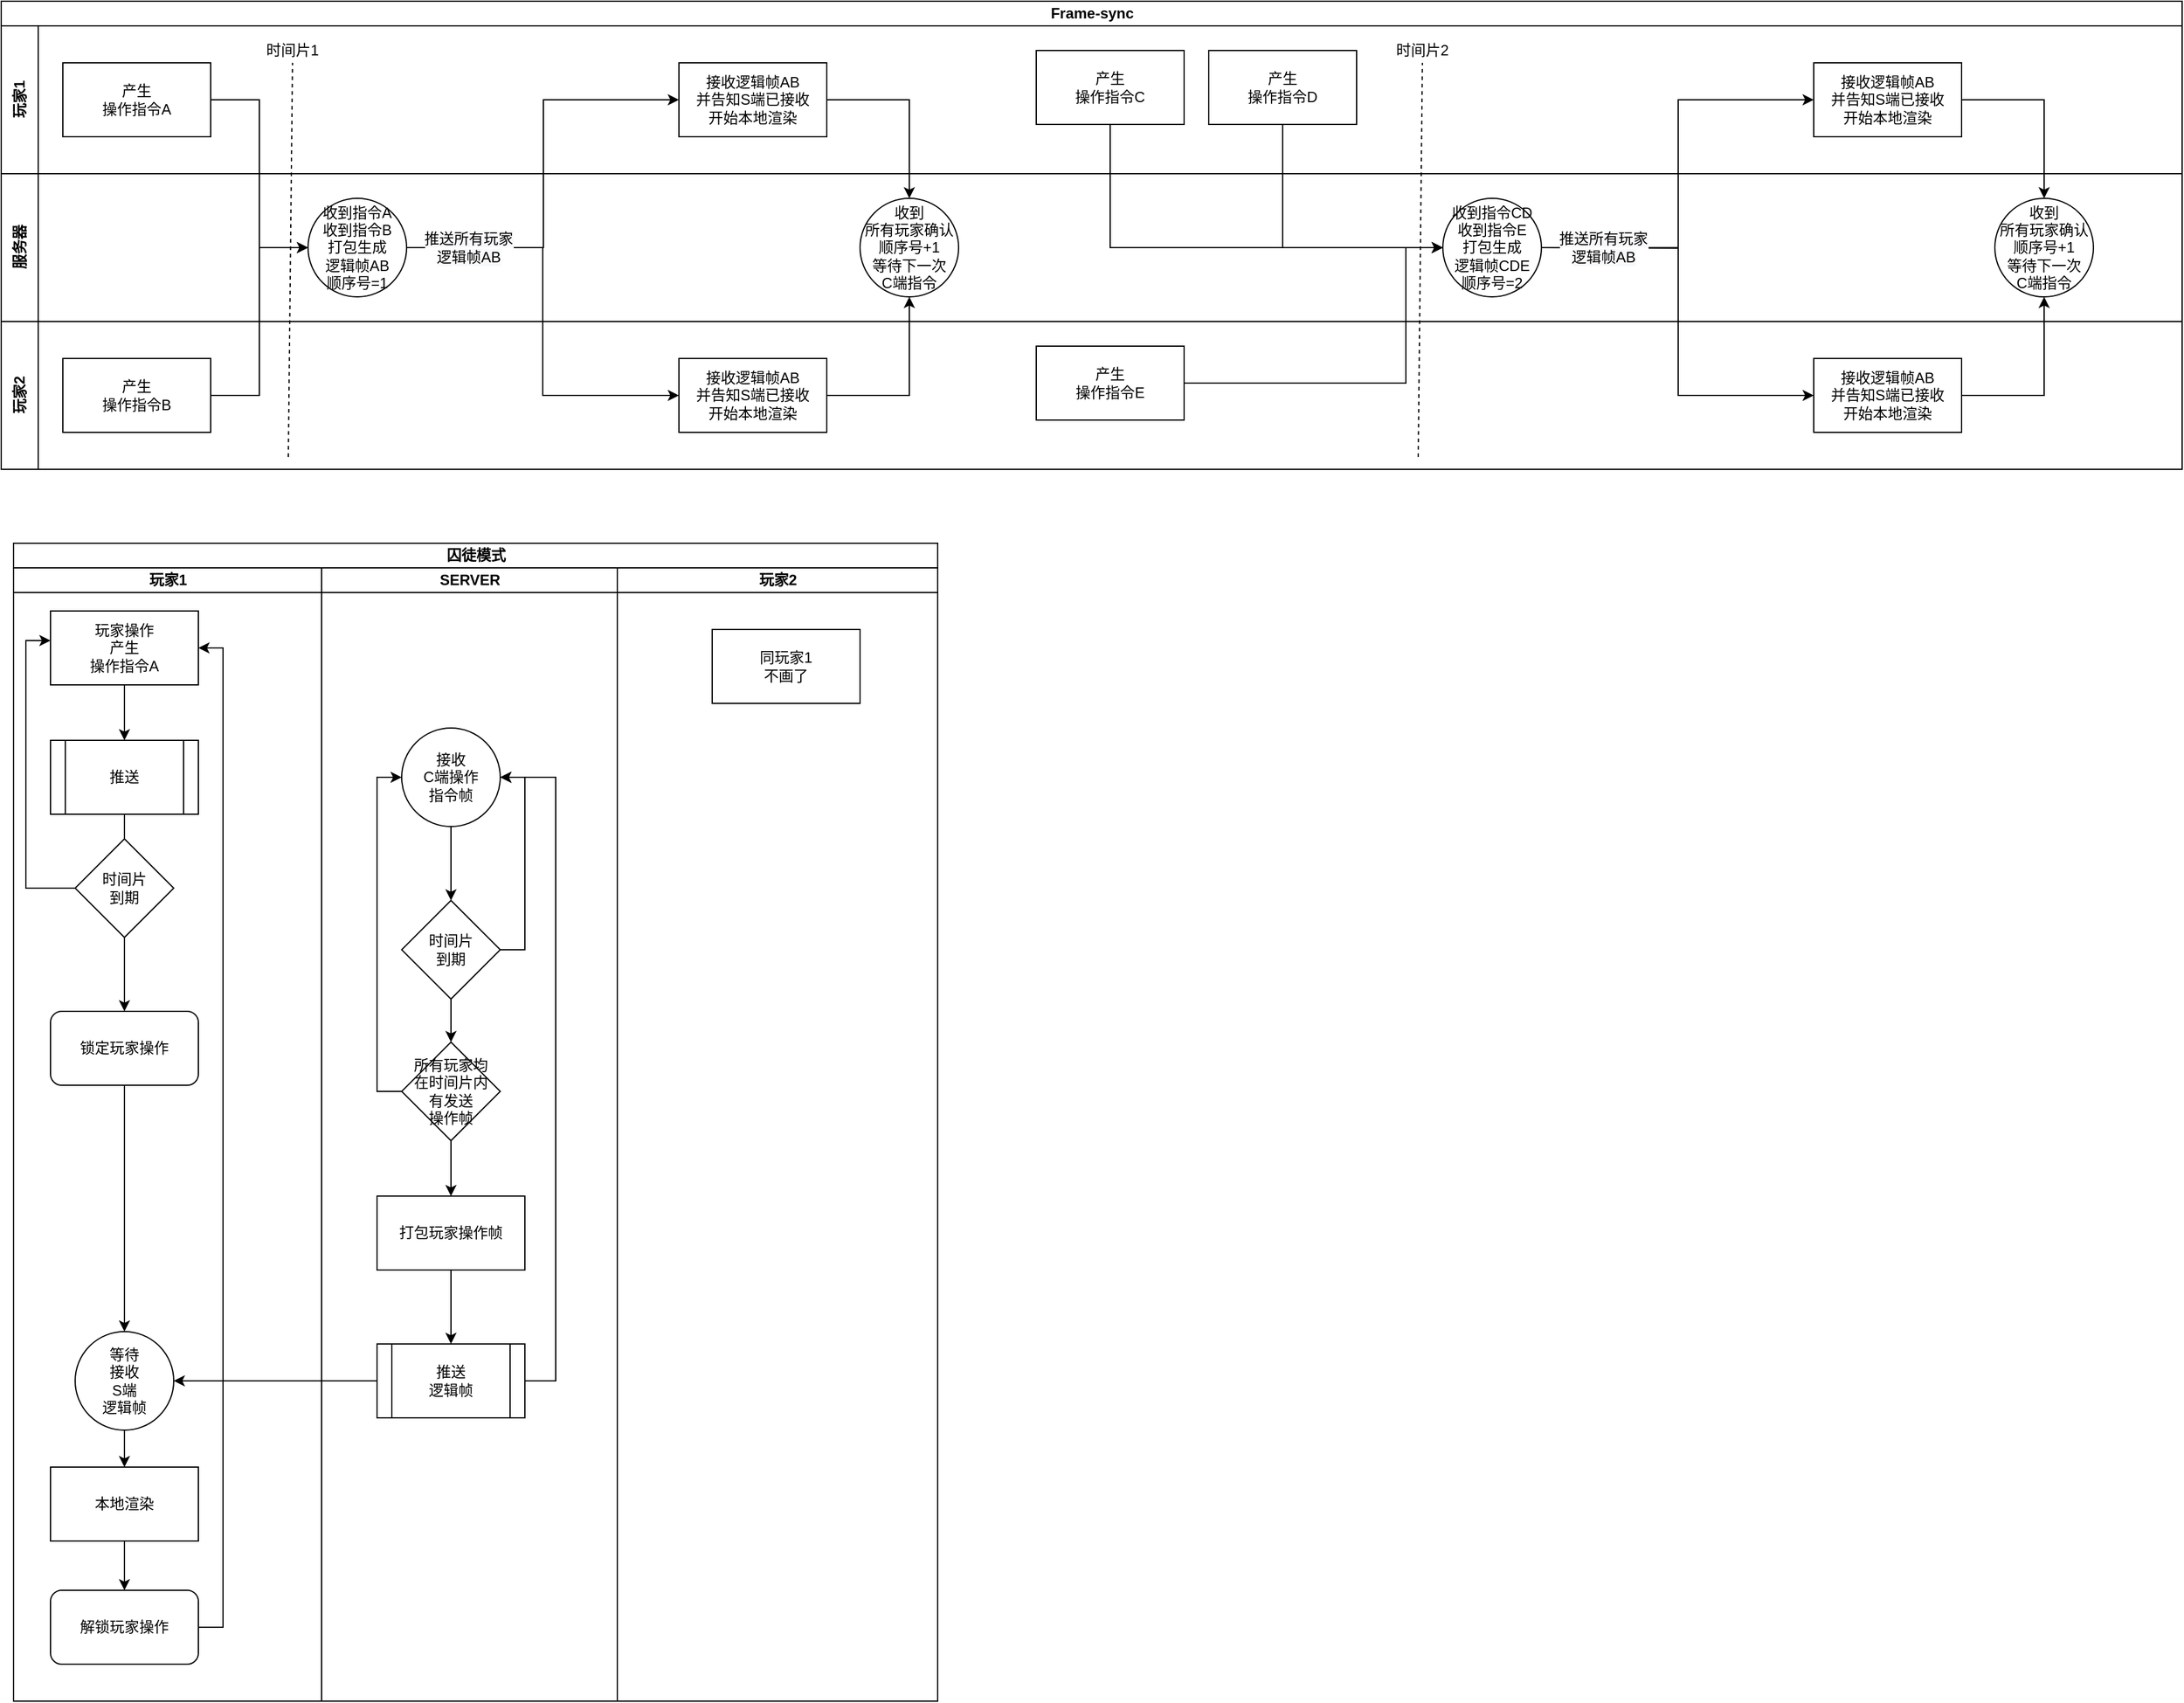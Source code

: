 <mxfile version="14.7.3" type="github">
  <diagram id="-5-jdhdnzxWbleS5DXfY" name="Page-1">
    <mxGraphModel dx="1426" dy="704" grid="1" gridSize="10" guides="1" tooltips="1" connect="1" arrows="1" fold="1" page="1" pageScale="1" pageWidth="827" pageHeight="1169" math="0" shadow="0">
      <root>
        <mxCell id="0" />
        <mxCell id="1" parent="0" />
        <mxCell id="7hrJLlgsWt-9u6O5V6BG-1" value="Frame-sync" style="swimlane;html=1;childLayout=stackLayout;resizeParent=1;resizeParentMax=0;horizontal=1;startSize=20;horizontalStack=0;" parent="1" vertex="1">
          <mxGeometry x="180" y="60" width="1770" height="380" as="geometry" />
        </mxCell>
        <mxCell id="7hrJLlgsWt-9u6O5V6BG-2" value="玩家1" style="swimlane;html=1;startSize=30;horizontal=0;" parent="7hrJLlgsWt-9u6O5V6BG-1" vertex="1">
          <mxGeometry y="20" width="1770" height="120" as="geometry" />
        </mxCell>
        <mxCell id="7hrJLlgsWt-9u6O5V6BG-5" value="产生&lt;br&gt;操作指令A" style="rounded=0;whiteSpace=wrap;html=1;" parent="7hrJLlgsWt-9u6O5V6BG-2" vertex="1">
          <mxGeometry x="50" y="30" width="120" height="60" as="geometry" />
        </mxCell>
        <mxCell id="7hrJLlgsWt-9u6O5V6BG-11" value="接收逻辑帧AB&lt;br&gt;并告知S端已接收&lt;br&gt;开始本地渲染" style="rounded=0;whiteSpace=wrap;html=1;" parent="7hrJLlgsWt-9u6O5V6BG-2" vertex="1">
          <mxGeometry x="550" y="30" width="120" height="60" as="geometry" />
        </mxCell>
        <mxCell id="YzlM53vTQGtiB-58P6q3-10" value="产生&lt;br&gt;操作指令C" style="rounded=0;whiteSpace=wrap;html=1;" vertex="1" parent="7hrJLlgsWt-9u6O5V6BG-2">
          <mxGeometry x="840" y="20" width="120" height="60" as="geometry" />
        </mxCell>
        <mxCell id="YzlM53vTQGtiB-58P6q3-11" value="产生&lt;br&gt;操作指令D" style="rounded=0;whiteSpace=wrap;html=1;" vertex="1" parent="7hrJLlgsWt-9u6O5V6BG-2">
          <mxGeometry x="980" y="20" width="120" height="60" as="geometry" />
        </mxCell>
        <mxCell id="YzlM53vTQGtiB-58P6q3-26" value="" style="endArrow=none;dashed=1;html=1;" edge="1" parent="7hrJLlgsWt-9u6O5V6BG-2" target="YzlM53vTQGtiB-58P6q3-28">
          <mxGeometry width="50" height="50" relative="1" as="geometry">
            <mxPoint x="233" y="350" as="sourcePoint" />
            <mxPoint x="233" y="20" as="targetPoint" />
          </mxGeometry>
        </mxCell>
        <mxCell id="YzlM53vTQGtiB-58P6q3-28" value="时间片1" style="text;html=1;strokeColor=none;fillColor=none;align=center;verticalAlign=middle;whiteSpace=wrap;rounded=0;" vertex="1" parent="7hrJLlgsWt-9u6O5V6BG-2">
          <mxGeometry x="213" y="10" width="47" height="20" as="geometry" />
        </mxCell>
        <mxCell id="YzlM53vTQGtiB-58P6q3-30" value="" style="endArrow=none;dashed=1;html=1;" edge="1" parent="7hrJLlgsWt-9u6O5V6BG-2" target="YzlM53vTQGtiB-58P6q3-31">
          <mxGeometry width="50" height="50" relative="1" as="geometry">
            <mxPoint x="1150" y="350" as="sourcePoint" />
            <mxPoint x="970" y="-60" as="targetPoint" />
          </mxGeometry>
        </mxCell>
        <mxCell id="YzlM53vTQGtiB-58P6q3-31" value="时间片2" style="text;html=1;strokeColor=none;fillColor=none;align=center;verticalAlign=middle;whiteSpace=wrap;rounded=0;" vertex="1" parent="7hrJLlgsWt-9u6O5V6BG-2">
          <mxGeometry x="1130" y="10" width="47" height="20" as="geometry" />
        </mxCell>
        <mxCell id="7hrJLlgsWt-9u6O5V6BG-3" value="服务器" style="swimlane;html=1;startSize=30;horizontal=0;" parent="7hrJLlgsWt-9u6O5V6BG-1" vertex="1">
          <mxGeometry y="140" width="1770" height="120" as="geometry" />
        </mxCell>
        <mxCell id="7hrJLlgsWt-9u6O5V6BG-7" value="收到指令A&lt;br&gt;收到指令B&lt;br&gt;打包生成&lt;br&gt;逻辑帧AB&lt;br&gt;顺序号=1" style="ellipse;whiteSpace=wrap;html=1;aspect=fixed;" parent="7hrJLlgsWt-9u6O5V6BG-3" vertex="1">
          <mxGeometry x="249" y="20" width="80" height="80" as="geometry" />
        </mxCell>
        <mxCell id="AFSrom-hQQR1lpxEIdzh-1" value="收到&lt;br&gt;所有玩家确认&lt;br&gt;顺序号+1&lt;br&gt;等待下一次&lt;br&gt;C端指令" style="ellipse;whiteSpace=wrap;html=1;aspect=fixed;" parent="7hrJLlgsWt-9u6O5V6BG-3" vertex="1">
          <mxGeometry x="697" y="20" width="80" height="80" as="geometry" />
        </mxCell>
        <mxCell id="YzlM53vTQGtiB-58P6q3-13" value="收到指令CD&lt;br&gt;收到指令E&lt;br&gt;打包生成&lt;br&gt;逻辑帧CDE&lt;br&gt;顺序号=2" style="ellipse;whiteSpace=wrap;html=1;aspect=fixed;" vertex="1" parent="7hrJLlgsWt-9u6O5V6BG-3">
          <mxGeometry x="1170" y="20" width="80" height="80" as="geometry" />
        </mxCell>
        <mxCell id="7hrJLlgsWt-9u6O5V6BG-4" value="玩家2" style="swimlane;html=1;startSize=30;horizontal=0;" parent="7hrJLlgsWt-9u6O5V6BG-1" vertex="1">
          <mxGeometry y="260" width="1770" height="120" as="geometry" />
        </mxCell>
        <mxCell id="7hrJLlgsWt-9u6O5V6BG-6" value="产生&lt;br&gt;操作指令B" style="rounded=0;whiteSpace=wrap;html=1;" parent="7hrJLlgsWt-9u6O5V6BG-4" vertex="1">
          <mxGeometry x="50" y="30" width="120" height="60" as="geometry" />
        </mxCell>
        <mxCell id="7hrJLlgsWt-9u6O5V6BG-12" value="接收逻辑帧AB&lt;br&gt;并告知S端已接收&lt;br&gt;开始本地渲染" style="rounded=0;whiteSpace=wrap;html=1;" parent="7hrJLlgsWt-9u6O5V6BG-4" vertex="1">
          <mxGeometry x="550" y="30" width="120" height="60" as="geometry" />
        </mxCell>
        <mxCell id="YzlM53vTQGtiB-58P6q3-12" value="产生&lt;br&gt;操作指令E" style="rounded=0;whiteSpace=wrap;html=1;" vertex="1" parent="7hrJLlgsWt-9u6O5V6BG-4">
          <mxGeometry x="840" y="20" width="120" height="60" as="geometry" />
        </mxCell>
        <mxCell id="7hrJLlgsWt-9u6O5V6BG-8" style="edgeStyle=orthogonalEdgeStyle;rounded=0;orthogonalLoop=1;jettySize=auto;html=1;entryX=0;entryY=0.5;entryDx=0;entryDy=0;" parent="7hrJLlgsWt-9u6O5V6BG-1" source="7hrJLlgsWt-9u6O5V6BG-5" target="7hrJLlgsWt-9u6O5V6BG-7" edge="1">
          <mxGeometry relative="1" as="geometry" />
        </mxCell>
        <mxCell id="7hrJLlgsWt-9u6O5V6BG-9" style="edgeStyle=orthogonalEdgeStyle;rounded=0;orthogonalLoop=1;jettySize=auto;html=1;entryX=0;entryY=0.5;entryDx=0;entryDy=0;" parent="7hrJLlgsWt-9u6O5V6BG-1" source="7hrJLlgsWt-9u6O5V6BG-6" target="7hrJLlgsWt-9u6O5V6BG-7" edge="1">
          <mxGeometry relative="1" as="geometry" />
        </mxCell>
        <mxCell id="7hrJLlgsWt-9u6O5V6BG-13" style="edgeStyle=orthogonalEdgeStyle;rounded=0;orthogonalLoop=1;jettySize=auto;html=1;entryX=0;entryY=0.5;entryDx=0;entryDy=0;exitX=1;exitY=0.5;exitDx=0;exitDy=0;" parent="7hrJLlgsWt-9u6O5V6BG-1" source="7hrJLlgsWt-9u6O5V6BG-7" target="7hrJLlgsWt-9u6O5V6BG-11" edge="1">
          <mxGeometry relative="1" as="geometry">
            <mxPoint x="479" y="200" as="sourcePoint" />
            <Array as="points">
              <mxPoint x="440" y="200" />
              <mxPoint x="440" y="80" />
            </Array>
          </mxGeometry>
        </mxCell>
        <mxCell id="7hrJLlgsWt-9u6O5V6BG-14" style="edgeStyle=orthogonalEdgeStyle;rounded=0;orthogonalLoop=1;jettySize=auto;html=1;entryX=0;entryY=0.5;entryDx=0;entryDy=0;exitX=1;exitY=0.5;exitDx=0;exitDy=0;" parent="7hrJLlgsWt-9u6O5V6BG-1" source="7hrJLlgsWt-9u6O5V6BG-7" target="7hrJLlgsWt-9u6O5V6BG-12" edge="1">
          <mxGeometry relative="1" as="geometry">
            <mxPoint x="479" y="200" as="sourcePoint" />
          </mxGeometry>
        </mxCell>
        <mxCell id="AFSrom-hQQR1lpxEIdzh-46" value="&lt;span style=&quot;font-size: 12px ; background-color: rgb(248 , 249 , 250)&quot;&gt;推送所有玩家&lt;/span&gt;&lt;br style=&quot;font-size: 12px ; background-color: rgb(248 , 249 , 250)&quot;&gt;&lt;span style=&quot;font-size: 12px ; background-color: rgb(248 , 249 , 250)&quot;&gt;逻辑帧AB&lt;/span&gt;" style="edgeLabel;html=1;align=center;verticalAlign=middle;resizable=0;points=[];" parent="7hrJLlgsWt-9u6O5V6BG-14" vertex="1" connectable="0">
          <mxGeometry x="-0.707" relative="1" as="geometry">
            <mxPoint as="offset" />
          </mxGeometry>
        </mxCell>
        <mxCell id="AFSrom-hQQR1lpxEIdzh-2" style="edgeStyle=orthogonalEdgeStyle;rounded=0;orthogonalLoop=1;jettySize=auto;html=1;" parent="7hrJLlgsWt-9u6O5V6BG-1" source="7hrJLlgsWt-9u6O5V6BG-11" target="AFSrom-hQQR1lpxEIdzh-1" edge="1">
          <mxGeometry relative="1" as="geometry" />
        </mxCell>
        <mxCell id="AFSrom-hQQR1lpxEIdzh-3" style="edgeStyle=orthogonalEdgeStyle;rounded=0;orthogonalLoop=1;jettySize=auto;html=1;entryX=0.5;entryY=1;entryDx=0;entryDy=0;" parent="7hrJLlgsWt-9u6O5V6BG-1" source="7hrJLlgsWt-9u6O5V6BG-12" target="AFSrom-hQQR1lpxEIdzh-1" edge="1">
          <mxGeometry relative="1" as="geometry" />
        </mxCell>
        <mxCell id="YzlM53vTQGtiB-58P6q3-14" style="edgeStyle=orthogonalEdgeStyle;rounded=0;orthogonalLoop=1;jettySize=auto;html=1;entryX=0;entryY=0.5;entryDx=0;entryDy=0;" edge="1" parent="7hrJLlgsWt-9u6O5V6BG-1" source="YzlM53vTQGtiB-58P6q3-11" target="YzlM53vTQGtiB-58P6q3-13">
          <mxGeometry relative="1" as="geometry">
            <Array as="points">
              <mxPoint x="1040" y="200" />
            </Array>
          </mxGeometry>
        </mxCell>
        <mxCell id="YzlM53vTQGtiB-58P6q3-15" style="edgeStyle=orthogonalEdgeStyle;rounded=0;orthogonalLoop=1;jettySize=auto;html=1;entryX=0;entryY=0.5;entryDx=0;entryDy=0;" edge="1" parent="7hrJLlgsWt-9u6O5V6BG-1" source="YzlM53vTQGtiB-58P6q3-10" target="YzlM53vTQGtiB-58P6q3-13">
          <mxGeometry relative="1" as="geometry">
            <Array as="points">
              <mxPoint x="900" y="200" />
            </Array>
          </mxGeometry>
        </mxCell>
        <mxCell id="YzlM53vTQGtiB-58P6q3-16" style="edgeStyle=orthogonalEdgeStyle;rounded=0;orthogonalLoop=1;jettySize=auto;html=1;entryX=0;entryY=0.5;entryDx=0;entryDy=0;" edge="1" parent="7hrJLlgsWt-9u6O5V6BG-1" source="YzlM53vTQGtiB-58P6q3-12" target="YzlM53vTQGtiB-58P6q3-13">
          <mxGeometry relative="1" as="geometry">
            <Array as="points">
              <mxPoint x="1140" y="310" />
              <mxPoint x="1140" y="200" />
            </Array>
          </mxGeometry>
        </mxCell>
        <mxCell id="YzlM53vTQGtiB-58P6q3-18" value="接收逻辑帧AB&lt;br&gt;并告知S端已接收&lt;br&gt;开始本地渲染" style="rounded=0;whiteSpace=wrap;html=1;" vertex="1" parent="1">
          <mxGeometry x="1651" y="110" width="120" height="60" as="geometry" />
        </mxCell>
        <mxCell id="YzlM53vTQGtiB-58P6q3-19" value="收到&lt;br&gt;所有玩家确认&lt;br&gt;顺序号+1&lt;br&gt;等待下一次&lt;br&gt;C端指令" style="ellipse;whiteSpace=wrap;html=1;aspect=fixed;" vertex="1" parent="1">
          <mxGeometry x="1798" y="220" width="80" height="80" as="geometry" />
        </mxCell>
        <mxCell id="YzlM53vTQGtiB-58P6q3-20" value="接收逻辑帧AB&lt;br&gt;并告知S端已接收&lt;br&gt;开始本地渲染" style="rounded=0;whiteSpace=wrap;html=1;" vertex="1" parent="1">
          <mxGeometry x="1651" y="350" width="120" height="60" as="geometry" />
        </mxCell>
        <mxCell id="YzlM53vTQGtiB-58P6q3-21" style="edgeStyle=orthogonalEdgeStyle;rounded=0;orthogonalLoop=1;jettySize=auto;html=1;entryX=0;entryY=0.5;entryDx=0;entryDy=0;exitX=1;exitY=0.5;exitDx=0;exitDy=0;" edge="1" parent="1" target="YzlM53vTQGtiB-58P6q3-18">
          <mxGeometry relative="1" as="geometry">
            <mxPoint x="1430" y="260" as="sourcePoint" />
            <Array as="points">
              <mxPoint x="1541" y="260" />
              <mxPoint x="1541" y="140" />
            </Array>
          </mxGeometry>
        </mxCell>
        <mxCell id="YzlM53vTQGtiB-58P6q3-22" style="edgeStyle=orthogonalEdgeStyle;rounded=0;orthogonalLoop=1;jettySize=auto;html=1;entryX=0;entryY=0.5;entryDx=0;entryDy=0;exitX=1;exitY=0.5;exitDx=0;exitDy=0;" edge="1" parent="1" target="YzlM53vTQGtiB-58P6q3-20">
          <mxGeometry relative="1" as="geometry">
            <mxPoint x="1430" y="260" as="sourcePoint" />
          </mxGeometry>
        </mxCell>
        <mxCell id="YzlM53vTQGtiB-58P6q3-23" value="&lt;span style=&quot;font-size: 12px ; background-color: rgb(248 , 249 , 250)&quot;&gt;推送所有玩家&lt;/span&gt;&lt;br style=&quot;font-size: 12px ; background-color: rgb(248 , 249 , 250)&quot;&gt;&lt;span style=&quot;font-size: 12px ; background-color: rgb(248 , 249 , 250)&quot;&gt;逻辑帧AB&lt;/span&gt;" style="edgeLabel;html=1;align=center;verticalAlign=middle;resizable=0;points=[];" vertex="1" connectable="0" parent="YzlM53vTQGtiB-58P6q3-22">
          <mxGeometry x="-0.707" relative="1" as="geometry">
            <mxPoint as="offset" />
          </mxGeometry>
        </mxCell>
        <mxCell id="YzlM53vTQGtiB-58P6q3-24" style="edgeStyle=orthogonalEdgeStyle;rounded=0;orthogonalLoop=1;jettySize=auto;html=1;" edge="1" parent="1" source="YzlM53vTQGtiB-58P6q3-18" target="YzlM53vTQGtiB-58P6q3-19">
          <mxGeometry relative="1" as="geometry" />
        </mxCell>
        <mxCell id="YzlM53vTQGtiB-58P6q3-25" style="edgeStyle=orthogonalEdgeStyle;rounded=0;orthogonalLoop=1;jettySize=auto;html=1;entryX=0.5;entryY=1;entryDx=0;entryDy=0;" edge="1" parent="1" source="YzlM53vTQGtiB-58P6q3-20" target="YzlM53vTQGtiB-58P6q3-19">
          <mxGeometry relative="1" as="geometry" />
        </mxCell>
        <mxCell id="YzlM53vTQGtiB-58P6q3-32" value="囚徒模式" style="swimlane;html=1;childLayout=stackLayout;resizeParent=1;resizeParentMax=0;startSize=20;" vertex="1" parent="1">
          <mxGeometry x="190" y="500" width="750" height="940" as="geometry" />
        </mxCell>
        <mxCell id="YzlM53vTQGtiB-58P6q3-33" value="玩家1" style="swimlane;html=1;startSize=20;" vertex="1" parent="YzlM53vTQGtiB-58P6q3-32">
          <mxGeometry y="20" width="250" height="920" as="geometry" />
        </mxCell>
        <mxCell id="YzlM53vTQGtiB-58P6q3-53" style="edgeStyle=orthogonalEdgeStyle;rounded=0;orthogonalLoop=1;jettySize=auto;html=1;" edge="1" parent="YzlM53vTQGtiB-58P6q3-33" source="YzlM53vTQGtiB-58P6q3-37" target="YzlM53vTQGtiB-58P6q3-52">
          <mxGeometry relative="1" as="geometry" />
        </mxCell>
        <mxCell id="YzlM53vTQGtiB-58P6q3-37" value="玩家操作&lt;br&gt;产生&lt;br&gt;操作指令A" style="rounded=0;whiteSpace=wrap;html=1;" vertex="1" parent="YzlM53vTQGtiB-58P6q3-33">
          <mxGeometry x="30" y="35" width="120" height="60" as="geometry" />
        </mxCell>
        <mxCell id="YzlM53vTQGtiB-58P6q3-56" style="edgeStyle=orthogonalEdgeStyle;rounded=0;orthogonalLoop=1;jettySize=auto;html=1;" edge="1" parent="YzlM53vTQGtiB-58P6q3-33" source="YzlM53vTQGtiB-58P6q3-42" target="YzlM53vTQGtiB-58P6q3-43">
          <mxGeometry relative="1" as="geometry" />
        </mxCell>
        <mxCell id="YzlM53vTQGtiB-58P6q3-42" value="锁定玩家操作" style="rounded=1;whiteSpace=wrap;html=1;" vertex="1" parent="YzlM53vTQGtiB-58P6q3-33">
          <mxGeometry x="30" y="360" width="120" height="60" as="geometry" />
        </mxCell>
        <mxCell id="YzlM53vTQGtiB-58P6q3-82" style="edgeStyle=orthogonalEdgeStyle;rounded=0;orthogonalLoop=1;jettySize=auto;html=1;" edge="1" parent="YzlM53vTQGtiB-58P6q3-33" source="YzlM53vTQGtiB-58P6q3-43" target="YzlM53vTQGtiB-58P6q3-49">
          <mxGeometry relative="1" as="geometry" />
        </mxCell>
        <mxCell id="YzlM53vTQGtiB-58P6q3-43" value="等待&lt;br&gt;接收&lt;br&gt;S端&lt;br&gt;逻辑帧" style="ellipse;whiteSpace=wrap;html=1;aspect=fixed;" vertex="1" parent="YzlM53vTQGtiB-58P6q3-33">
          <mxGeometry x="50" y="620" width="80" height="80" as="geometry" />
        </mxCell>
        <mxCell id="YzlM53vTQGtiB-58P6q3-81" style="edgeStyle=orthogonalEdgeStyle;rounded=0;orthogonalLoop=1;jettySize=auto;html=1;entryX=1;entryY=0.5;entryDx=0;entryDy=0;" edge="1" parent="YzlM53vTQGtiB-58P6q3-33" source="YzlM53vTQGtiB-58P6q3-47" target="YzlM53vTQGtiB-58P6q3-37">
          <mxGeometry relative="1" as="geometry">
            <Array as="points">
              <mxPoint x="170" y="860" />
              <mxPoint x="170" y="65" />
            </Array>
          </mxGeometry>
        </mxCell>
        <mxCell id="YzlM53vTQGtiB-58P6q3-47" value="解锁玩家操作" style="rounded=1;whiteSpace=wrap;html=1;" vertex="1" parent="YzlM53vTQGtiB-58P6q3-33">
          <mxGeometry x="30" y="830" width="120" height="60" as="geometry" />
        </mxCell>
        <mxCell id="YzlM53vTQGtiB-58P6q3-83" style="edgeStyle=orthogonalEdgeStyle;rounded=0;orthogonalLoop=1;jettySize=auto;html=1;" edge="1" parent="YzlM53vTQGtiB-58P6q3-33" source="YzlM53vTQGtiB-58P6q3-49" target="YzlM53vTQGtiB-58P6q3-47">
          <mxGeometry relative="1" as="geometry" />
        </mxCell>
        <mxCell id="YzlM53vTQGtiB-58P6q3-49" value="本地渲染" style="rounded=0;whiteSpace=wrap;html=1;" vertex="1" parent="YzlM53vTQGtiB-58P6q3-33">
          <mxGeometry x="30" y="730" width="120" height="60" as="geometry" />
        </mxCell>
        <mxCell id="YzlM53vTQGtiB-58P6q3-55" style="edgeStyle=orthogonalEdgeStyle;rounded=0;orthogonalLoop=1;jettySize=auto;html=1;entryX=0.5;entryY=0;entryDx=0;entryDy=0;" edge="1" parent="YzlM53vTQGtiB-58P6q3-33" source="YzlM53vTQGtiB-58P6q3-52" target="YzlM53vTQGtiB-58P6q3-42">
          <mxGeometry relative="1" as="geometry" />
        </mxCell>
        <mxCell id="YzlM53vTQGtiB-58P6q3-52" value="推送" style="shape=process;whiteSpace=wrap;html=1;backgroundOutline=1;" vertex="1" parent="YzlM53vTQGtiB-58P6q3-33">
          <mxGeometry x="30" y="140" width="120" height="60" as="geometry" />
        </mxCell>
        <mxCell id="YzlM53vTQGtiB-58P6q3-65" style="edgeStyle=orthogonalEdgeStyle;rounded=0;orthogonalLoop=1;jettySize=auto;html=1;entryX=0;entryY=0.4;entryDx=0;entryDy=0;entryPerimeter=0;" edge="1" parent="YzlM53vTQGtiB-58P6q3-33" source="YzlM53vTQGtiB-58P6q3-63" target="YzlM53vTQGtiB-58P6q3-37">
          <mxGeometry relative="1" as="geometry">
            <Array as="points">
              <mxPoint x="10" y="260" />
              <mxPoint x="10" y="59" />
            </Array>
          </mxGeometry>
        </mxCell>
        <mxCell id="YzlM53vTQGtiB-58P6q3-63" value="时间片&lt;br&gt;到期" style="rhombus;whiteSpace=wrap;html=1;" vertex="1" parent="YzlM53vTQGtiB-58P6q3-33">
          <mxGeometry x="50" y="220" width="80" height="80" as="geometry" />
        </mxCell>
        <mxCell id="YzlM53vTQGtiB-58P6q3-34" value="SERVER" style="swimlane;html=1;startSize=20;" vertex="1" parent="YzlM53vTQGtiB-58P6q3-32">
          <mxGeometry x="250" y="20" width="240" height="920" as="geometry" />
        </mxCell>
        <mxCell id="YzlM53vTQGtiB-58P6q3-75" style="edgeStyle=orthogonalEdgeStyle;rounded=0;orthogonalLoop=1;jettySize=auto;html=1;entryX=0.5;entryY=0;entryDx=0;entryDy=0;" edge="1" parent="YzlM53vTQGtiB-58P6q3-34" source="YzlM53vTQGtiB-58P6q3-39" target="YzlM53vTQGtiB-58P6q3-66">
          <mxGeometry relative="1" as="geometry" />
        </mxCell>
        <mxCell id="YzlM53vTQGtiB-58P6q3-39" value="接收&lt;br&gt;C端操作&lt;br&gt;指令帧" style="ellipse;whiteSpace=wrap;html=1;aspect=fixed;" vertex="1" parent="YzlM53vTQGtiB-58P6q3-34">
          <mxGeometry x="65" y="130" width="80" height="80" as="geometry" />
        </mxCell>
        <mxCell id="YzlM53vTQGtiB-58P6q3-84" style="edgeStyle=orthogonalEdgeStyle;rounded=0;orthogonalLoop=1;jettySize=auto;html=1;entryX=1;entryY=0.5;entryDx=0;entryDy=0;" edge="1" parent="YzlM53vTQGtiB-58P6q3-34" source="YzlM53vTQGtiB-58P6q3-58" target="YzlM53vTQGtiB-58P6q3-39">
          <mxGeometry relative="1" as="geometry">
            <Array as="points">
              <mxPoint x="190" y="660" />
              <mxPoint x="190" y="170" />
            </Array>
          </mxGeometry>
        </mxCell>
        <mxCell id="YzlM53vTQGtiB-58P6q3-58" value="推送&lt;br&gt;逻辑帧" style="shape=process;whiteSpace=wrap;html=1;backgroundOutline=1;" vertex="1" parent="YzlM53vTQGtiB-58P6q3-34">
          <mxGeometry x="45" y="630" width="120" height="60" as="geometry" />
        </mxCell>
        <mxCell id="YzlM53vTQGtiB-58P6q3-61" value="打包玩家操作帧" style="rounded=0;whiteSpace=wrap;html=1;" vertex="1" parent="YzlM53vTQGtiB-58P6q3-34">
          <mxGeometry x="45" y="510" width="120" height="60" as="geometry" />
        </mxCell>
        <mxCell id="YzlM53vTQGtiB-58P6q3-74" style="edgeStyle=orthogonalEdgeStyle;rounded=0;orthogonalLoop=1;jettySize=auto;html=1;entryX=1;entryY=0.5;entryDx=0;entryDy=0;" edge="1" parent="YzlM53vTQGtiB-58P6q3-34" source="YzlM53vTQGtiB-58P6q3-66" target="YzlM53vTQGtiB-58P6q3-39">
          <mxGeometry relative="1" as="geometry">
            <Array as="points">
              <mxPoint x="165" y="310" />
              <mxPoint x="165" y="170" />
            </Array>
          </mxGeometry>
        </mxCell>
        <mxCell id="YzlM53vTQGtiB-58P6q3-76" style="edgeStyle=orthogonalEdgeStyle;rounded=0;orthogonalLoop=1;jettySize=auto;html=1;entryX=0.5;entryY=0;entryDx=0;entryDy=0;" edge="1" parent="YzlM53vTQGtiB-58P6q3-34" source="YzlM53vTQGtiB-58P6q3-66" target="YzlM53vTQGtiB-58P6q3-70">
          <mxGeometry relative="1" as="geometry" />
        </mxCell>
        <mxCell id="YzlM53vTQGtiB-58P6q3-66" value="时间片&lt;br&gt;到期" style="rhombus;whiteSpace=wrap;html=1;" vertex="1" parent="YzlM53vTQGtiB-58P6q3-34">
          <mxGeometry x="65" y="270" width="80" height="80" as="geometry" />
        </mxCell>
        <mxCell id="YzlM53vTQGtiB-58P6q3-72" style="edgeStyle=orthogonalEdgeStyle;rounded=0;orthogonalLoop=1;jettySize=auto;html=1;entryX=0;entryY=0.5;entryDx=0;entryDy=0;" edge="1" parent="YzlM53vTQGtiB-58P6q3-34" source="YzlM53vTQGtiB-58P6q3-70" target="YzlM53vTQGtiB-58P6q3-39">
          <mxGeometry relative="1" as="geometry">
            <Array as="points">
              <mxPoint x="45" y="425" />
              <mxPoint x="45" y="170" />
            </Array>
          </mxGeometry>
        </mxCell>
        <mxCell id="YzlM53vTQGtiB-58P6q3-77" style="edgeStyle=orthogonalEdgeStyle;rounded=0;orthogonalLoop=1;jettySize=auto;html=1;" edge="1" parent="YzlM53vTQGtiB-58P6q3-34" source="YzlM53vTQGtiB-58P6q3-70" target="YzlM53vTQGtiB-58P6q3-71">
          <mxGeometry relative="1" as="geometry" />
        </mxCell>
        <mxCell id="YzlM53vTQGtiB-58P6q3-70" value="所有玩家均&lt;br&gt;在时间片内&lt;br&gt;有发送&lt;br&gt;操作帧" style="rhombus;whiteSpace=wrap;html=1;" vertex="1" parent="YzlM53vTQGtiB-58P6q3-34">
          <mxGeometry x="65" y="385" width="80" height="80" as="geometry" />
        </mxCell>
        <mxCell id="YzlM53vTQGtiB-58P6q3-78" style="edgeStyle=orthogonalEdgeStyle;rounded=0;orthogonalLoop=1;jettySize=auto;html=1;entryX=0.5;entryY=0;entryDx=0;entryDy=0;" edge="1" parent="YzlM53vTQGtiB-58P6q3-34" source="YzlM53vTQGtiB-58P6q3-71" target="YzlM53vTQGtiB-58P6q3-58">
          <mxGeometry relative="1" as="geometry" />
        </mxCell>
        <mxCell id="YzlM53vTQGtiB-58P6q3-71" value="打包玩家操作帧" style="rounded=0;whiteSpace=wrap;html=1;" vertex="1" parent="YzlM53vTQGtiB-58P6q3-34">
          <mxGeometry x="45" y="510" width="120" height="60" as="geometry" />
        </mxCell>
        <mxCell id="YzlM53vTQGtiB-58P6q3-35" value="玩家2" style="swimlane;html=1;startSize=20;" vertex="1" parent="YzlM53vTQGtiB-58P6q3-32">
          <mxGeometry x="490" y="20" width="260" height="920" as="geometry" />
        </mxCell>
        <mxCell id="YzlM53vTQGtiB-58P6q3-85" value="同玩家1&lt;br&gt;不画了" style="rounded=0;whiteSpace=wrap;html=1;" vertex="1" parent="YzlM53vTQGtiB-58P6q3-35">
          <mxGeometry x="77" y="50" width="120" height="60" as="geometry" />
        </mxCell>
        <mxCell id="YzlM53vTQGtiB-58P6q3-79" style="edgeStyle=orthogonalEdgeStyle;rounded=0;orthogonalLoop=1;jettySize=auto;html=1;entryX=1;entryY=0.5;entryDx=0;entryDy=0;" edge="1" parent="YzlM53vTQGtiB-58P6q3-32" source="YzlM53vTQGtiB-58P6q3-58" target="YzlM53vTQGtiB-58P6q3-43">
          <mxGeometry relative="1" as="geometry" />
        </mxCell>
      </root>
    </mxGraphModel>
  </diagram>
</mxfile>
